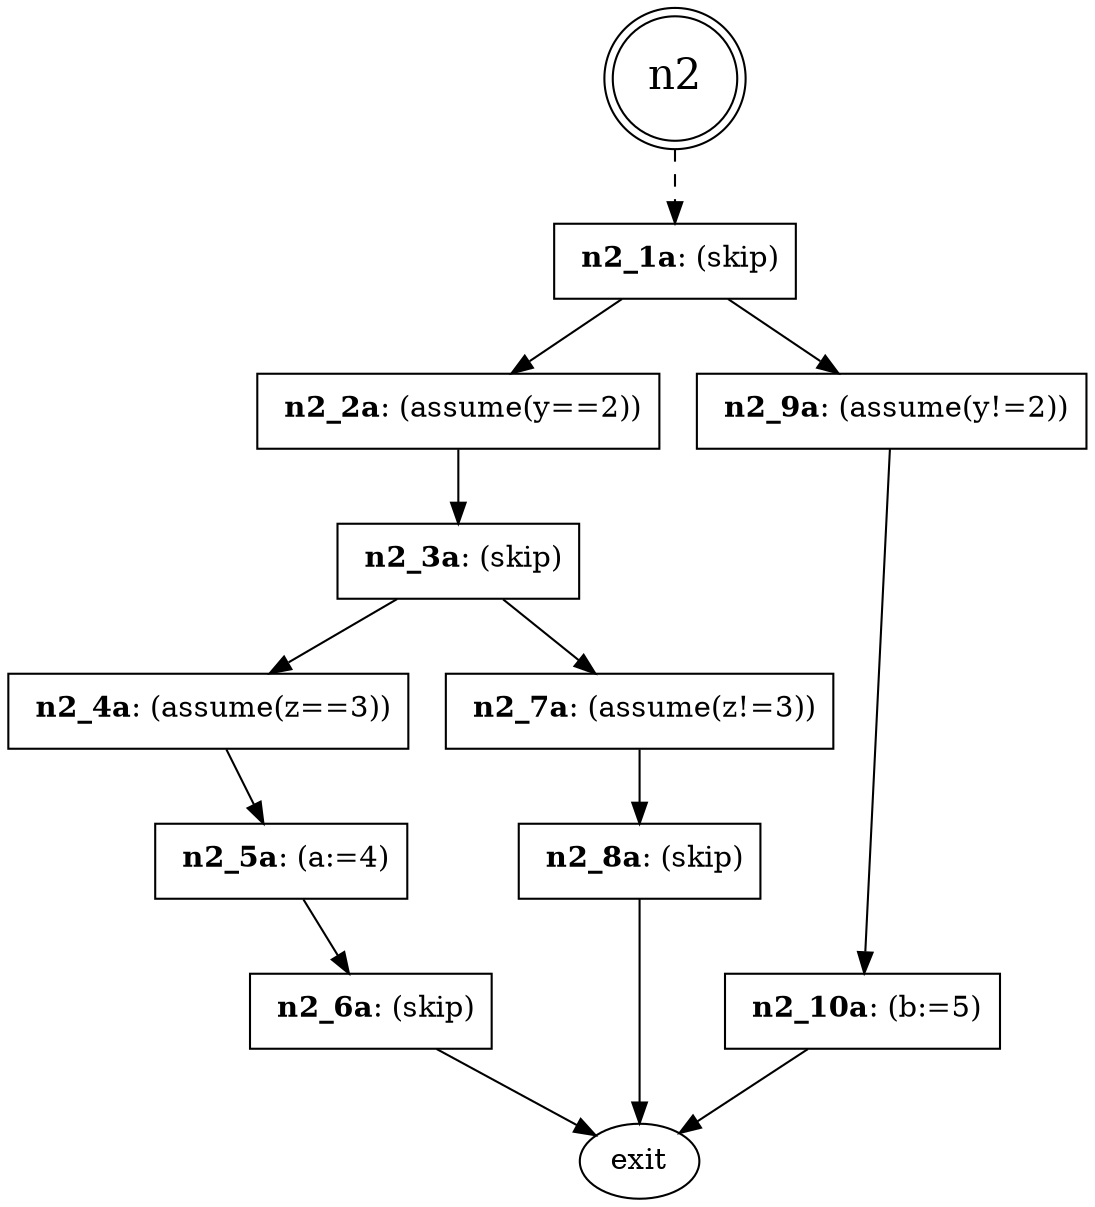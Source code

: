 digraph product {
n2 [fontsize=20, shape=doublecircle]
n2 -> n2_1a[style="dashed"];
n2_10a [label=< <B>n2_10a</B>: (b:=5)>, shape=box]
n2_10a -> exit
n2_1a [label=< <B>n2_1a</B>: (skip)>, shape=box]
n2_1a -> n2_2a
n2_1a -> n2_9a
n2_2a [label=< <B>n2_2a</B>: (assume(y==2))>, shape=box]
n2_2a -> n2_3a
n2_3a [label=< <B>n2_3a</B>: (skip)>, shape=box]
n2_3a -> n2_4a
n2_3a -> n2_7a
n2_4a [label=< <B>n2_4a</B>: (assume(z==3))>, shape=box]
n2_4a -> n2_5a
n2_5a [label=< <B>n2_5a</B>: (a:=4)>, shape=box]
n2_5a -> n2_6a
n2_6a [label=< <B>n2_6a</B>: (skip)>, shape=box]
n2_6a -> exit
n2_7a [label=< <B>n2_7a</B>: (assume(z!=3))>, shape=box]
n2_7a -> n2_8a
n2_8a [label=< <B>n2_8a</B>: (skip)>, shape=box]
n2_8a -> exit
n2_9a [label=< <B>n2_9a</B>: (assume(y!=2))>, shape=box]
n2_9a -> n2_10a
}
